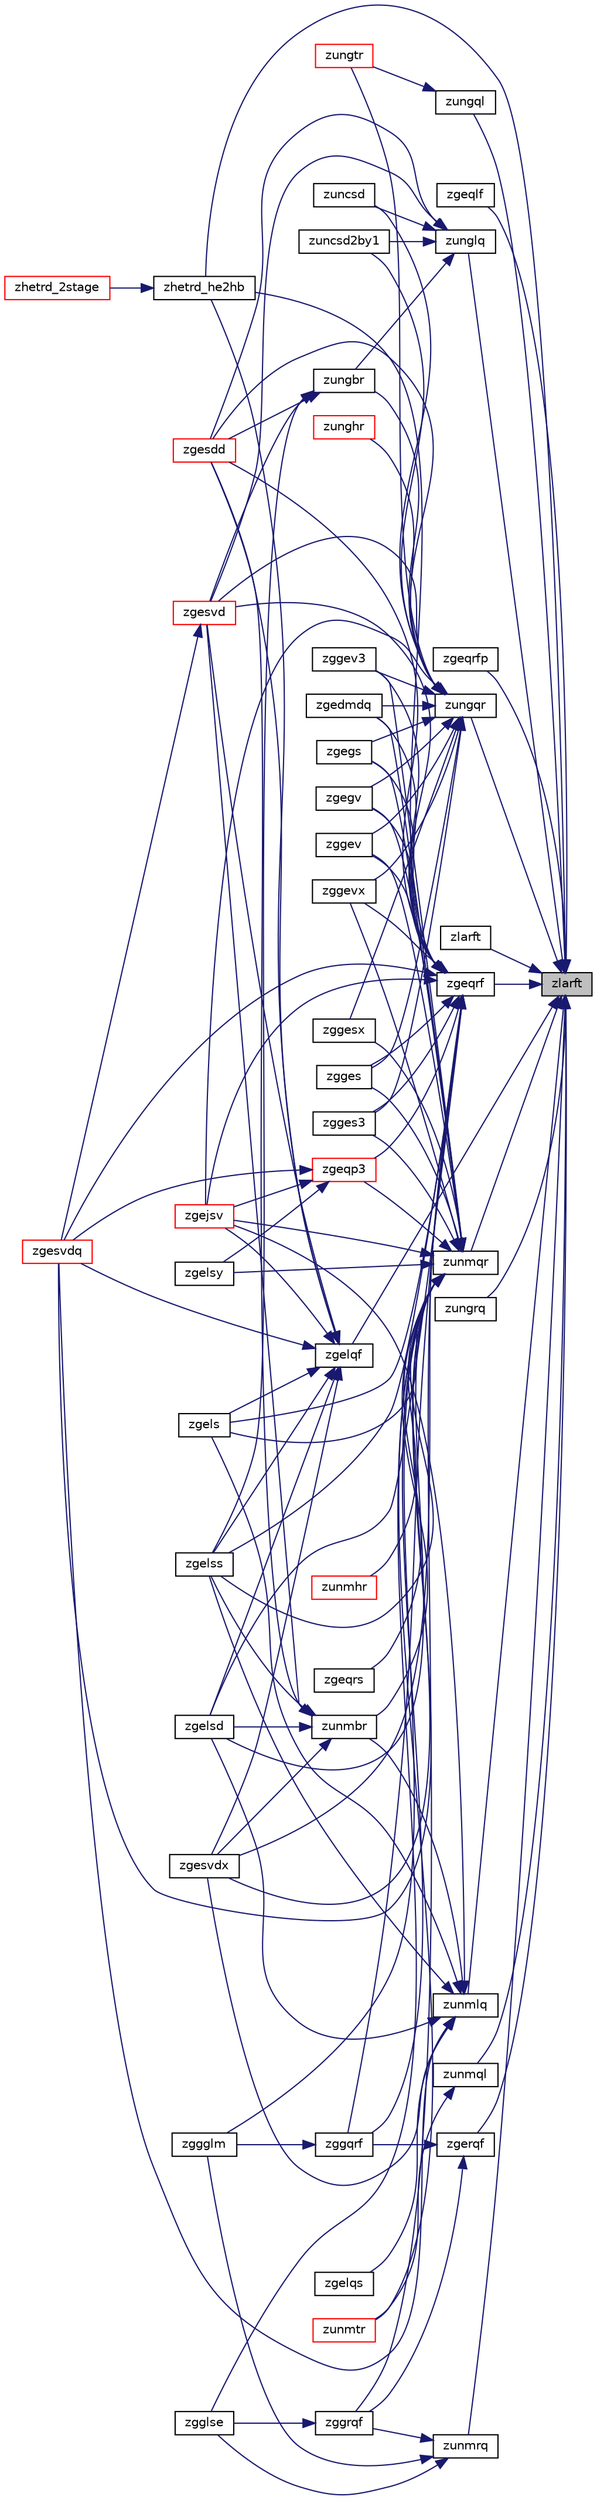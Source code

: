 digraph "zlarft"
{
 // LATEX_PDF_SIZE
  edge [fontname="Helvetica",fontsize="10",labelfontname="Helvetica",labelfontsize="10"];
  node [fontname="Helvetica",fontsize="10",shape=record];
  rankdir="RL";
  Node1 [label="zlarft",height=0.2,width=0.4,color="black", fillcolor="grey75", style="filled", fontcolor="black",tooltip="ZLARFT VARIANT: left-looking Level 2 BLAS version of the algorithm."];
  Node1 -> Node2 [dir="back",color="midnightblue",fontsize="10",style="solid",fontname="Helvetica"];
  Node2 [label="zgelqf",height=0.2,width=0.4,color="black", fillcolor="white", style="filled",URL="$zgelqf_8f.html#a1ebfa1dc59e0f38a3e2eafd01e205fdb",tooltip="ZGELQF"];
  Node2 -> Node3 [dir="back",color="midnightblue",fontsize="10",style="solid",fontname="Helvetica"];
  Node3 [label="zgejsv",height=0.2,width=0.4,color="red", fillcolor="white", style="filled",URL="$zgejsv_8f.html#a3f8a01747e82e013b3057d4c6c9bbbd4",tooltip="ZGEJSV"];
  Node2 -> Node6 [dir="back",color="midnightblue",fontsize="10",style="solid",fontname="Helvetica"];
  Node6 [label="zgels",height=0.2,width=0.4,color="black", fillcolor="white", style="filled",URL="$zgels_8f.html#a1d8089ba1e1538eb3d1ab0ebe97596c7",tooltip="ZGELS solves overdetermined or underdetermined systems for GE matrices"];
  Node2 -> Node7 [dir="back",color="midnightblue",fontsize="10",style="solid",fontname="Helvetica"];
  Node7 [label="zgelsd",height=0.2,width=0.4,color="black", fillcolor="white", style="filled",URL="$zgelsd_8f.html#ae06e94cada1d406119efa6251a4eb308",tooltip="ZGELSD computes the minimum-norm solution to a linear least squares problem for GE matrices"];
  Node2 -> Node8 [dir="back",color="midnightblue",fontsize="10",style="solid",fontname="Helvetica"];
  Node8 [label="zgelss",height=0.2,width=0.4,color="black", fillcolor="white", style="filled",URL="$zgelss_8f.html#a61e68db68886c3f80753fac87ca35a6e",tooltip="ZGELSS solves overdetermined or underdetermined systems for GE matrices"];
  Node2 -> Node9 [dir="back",color="midnightblue",fontsize="10",style="solid",fontname="Helvetica"];
  Node9 [label="zgesdd",height=0.2,width=0.4,color="red", fillcolor="white", style="filled",URL="$zgesdd_8f.html#accb06ed106ce18814ad7069dcb43aa27",tooltip="ZGESDD"];
  Node2 -> Node10 [dir="back",color="midnightblue",fontsize="10",style="solid",fontname="Helvetica"];
  Node10 [label="zgesvd",height=0.2,width=0.4,color="red", fillcolor="white", style="filled",URL="$zgesvd_8f.html#ad6f0c85f3cca2968e1ef901d2b6014ee",tooltip="ZGESVD computes the singular value decomposition (SVD) for GE matrices"];
  Node10 -> Node11 [dir="back",color="midnightblue",fontsize="10",style="solid",fontname="Helvetica"];
  Node11 [label="zgesvdq",height=0.2,width=0.4,color="red", fillcolor="white", style="filled",URL="$zgesvdq_8f.html#a964d223acba8bbc2118353c864fa2a39",tooltip="ZGESVDQ computes the singular value decomposition (SVD) with a QR-Preconditioned QR SVD Method for GE..."];
  Node2 -> Node11 [dir="back",color="midnightblue",fontsize="10",style="solid",fontname="Helvetica"];
  Node2 -> Node12 [dir="back",color="midnightblue",fontsize="10",style="solid",fontname="Helvetica"];
  Node12 [label="zgesvdx",height=0.2,width=0.4,color="black", fillcolor="white", style="filled",URL="$zgesvdx_8f.html#a6a739f1460b776c50cf0b5f6ac45a518",tooltip="ZGESVDX computes the singular value decomposition (SVD) for GE matrices"];
  Node2 -> Node13 [dir="back",color="midnightblue",fontsize="10",style="solid",fontname="Helvetica"];
  Node13 [label="zhetrd_he2hb",height=0.2,width=0.4,color="black", fillcolor="white", style="filled",URL="$zhetrd__he2hb_8f.html#a448013fd996470cb42753829b5f4562a",tooltip="ZHETRD_HE2HB"];
  Node13 -> Node14 [dir="back",color="midnightblue",fontsize="10",style="solid",fontname="Helvetica"];
  Node14 [label="zhetrd_2stage",height=0.2,width=0.4,color="red", fillcolor="white", style="filled",URL="$zhetrd__2stage_8f.html#a15264199d62f32abbd25a5b880b62209",tooltip="ZHETRD_2STAGE"];
  Node1 -> Node21 [dir="back",color="midnightblue",fontsize="10",style="solid",fontname="Helvetica"];
  Node21 [label="zgeqlf",height=0.2,width=0.4,color="black", fillcolor="white", style="filled",URL="$zgeqlf_8f.html#a2c9504804543ffed09279bde84754e62",tooltip="ZGEQLF"];
  Node1 -> Node22 [dir="back",color="midnightblue",fontsize="10",style="solid",fontname="Helvetica"];
  Node22 [label="zgeqrf",height=0.2,width=0.4,color="black", fillcolor="white", style="filled",URL="$VARIANTS_2qr_2LL_2zgeqrf_8f.html#a91323e2e5f9678324dde6fd72f1e6bd1",tooltip="ZGEQRF VARIANT: left-looking Level 3 BLAS of the algorithm."];
  Node22 -> Node5 [dir="back",color="midnightblue",fontsize="10",style="solid",fontname="Helvetica"];
  Node5 [label="zgedmdq",height=0.2,width=0.4,color="black", fillcolor="white", style="filled",URL="$zgedmdq_8f90.html#a2ed954e87a52cfdd0bf0d61a1ff43e16",tooltip="ZGEDMDQ computes the Dynamic Mode Decomposition (DMD) for a pair of data snapshot matrices."];
  Node22 -> Node23 [dir="back",color="midnightblue",fontsize="10",style="solid",fontname="Helvetica"];
  Node23 [label="zgegs",height=0.2,width=0.4,color="black", fillcolor="white", style="filled",URL="$zgegs_8f.html#ad43ce2e0f0453844b8ff88c5dfe30b13",tooltip="ZGEGS computes the eigenvalues, Schur form, and, optionally, the left and or/right Schur vectors of a..."];
  Node22 -> Node24 [dir="back",color="midnightblue",fontsize="10",style="solid",fontname="Helvetica"];
  Node24 [label="zgegv",height=0.2,width=0.4,color="black", fillcolor="white", style="filled",URL="$zgegv_8f.html#a16024be7f650b57a748b1947d64adbe5",tooltip="ZGEGV computes the eigenvalues and, optionally, the left and/or right eigenvectors of a complex matri..."];
  Node22 -> Node3 [dir="back",color="midnightblue",fontsize="10",style="solid",fontname="Helvetica"];
  Node22 -> Node6 [dir="back",color="midnightblue",fontsize="10",style="solid",fontname="Helvetica"];
  Node22 -> Node7 [dir="back",color="midnightblue",fontsize="10",style="solid",fontname="Helvetica"];
  Node22 -> Node8 [dir="back",color="midnightblue",fontsize="10",style="solid",fontname="Helvetica"];
  Node22 -> Node25 [dir="back",color="midnightblue",fontsize="10",style="solid",fontname="Helvetica"];
  Node25 [label="zgeqp3",height=0.2,width=0.4,color="red", fillcolor="white", style="filled",URL="$zgeqp3_8f.html#a2b95c0e9330d8b3f0d9468d99c28d36e",tooltip="ZGEQP3"];
  Node25 -> Node3 [dir="back",color="midnightblue",fontsize="10",style="solid",fontname="Helvetica"];
  Node25 -> Node26 [dir="back",color="midnightblue",fontsize="10",style="solid",fontname="Helvetica"];
  Node26 [label="zgelsy",height=0.2,width=0.4,color="black", fillcolor="white", style="filled",URL="$zgelsy_8f.html#ab538c5c13af357a23b3b7433a3971354",tooltip="ZGELSY solves overdetermined or underdetermined systems for GE matrices"];
  Node25 -> Node11 [dir="back",color="midnightblue",fontsize="10",style="solid",fontname="Helvetica"];
  Node22 -> Node9 [dir="back",color="midnightblue",fontsize="10",style="solid",fontname="Helvetica"];
  Node22 -> Node10 [dir="back",color="midnightblue",fontsize="10",style="solid",fontname="Helvetica"];
  Node22 -> Node11 [dir="back",color="midnightblue",fontsize="10",style="solid",fontname="Helvetica"];
  Node22 -> Node12 [dir="back",color="midnightblue",fontsize="10",style="solid",fontname="Helvetica"];
  Node22 -> Node29 [dir="back",color="midnightblue",fontsize="10",style="solid",fontname="Helvetica"];
  Node29 [label="zgges",height=0.2,width=0.4,color="black", fillcolor="white", style="filled",URL="$zgges_8f.html#a788ffb82ac609cc3e99de43c4cea3e7b",tooltip="ZGGES computes the eigenvalues, the Schur form, and, optionally, the matrix of Schur vectors for GE m..."];
  Node22 -> Node30 [dir="back",color="midnightblue",fontsize="10",style="solid",fontname="Helvetica"];
  Node30 [label="zgges3",height=0.2,width=0.4,color="black", fillcolor="white", style="filled",URL="$zgges3_8f.html#a20c384504d174350a16063cbc115281e",tooltip="ZGGES3 computes the eigenvalues, the Schur form, and, optionally, the matrix of Schur vectors for GE ..."];
  Node22 -> Node31 [dir="back",color="midnightblue",fontsize="10",style="solid",fontname="Helvetica"];
  Node31 [label="zggev",height=0.2,width=0.4,color="black", fillcolor="white", style="filled",URL="$zggev_8f.html#a79fcce20c617429ccf985e6f123a6171",tooltip="ZGGEV computes the eigenvalues and, optionally, the left and/or right eigenvectors for GE matrices"];
  Node22 -> Node32 [dir="back",color="midnightblue",fontsize="10",style="solid",fontname="Helvetica"];
  Node32 [label="zggev3",height=0.2,width=0.4,color="black", fillcolor="white", style="filled",URL="$zggev3_8f.html#a5c144215dc103ce90a76e324d36e0ec4",tooltip="ZGGEV3 computes the eigenvalues and, optionally, the left and/or right eigenvectors for GE matrices (..."];
  Node22 -> Node33 [dir="back",color="midnightblue",fontsize="10",style="solid",fontname="Helvetica"];
  Node33 [label="zggevx",height=0.2,width=0.4,color="black", fillcolor="white", style="filled",URL="$zggevx_8f.html#aad769423756706f1186027c9dd7615e4",tooltip="ZGGEVX computes the eigenvalues and, optionally, the left and/or right eigenvectors for GE matrices"];
  Node22 -> Node34 [dir="back",color="midnightblue",fontsize="10",style="solid",fontname="Helvetica"];
  Node34 [label="zggqrf",height=0.2,width=0.4,color="black", fillcolor="white", style="filled",URL="$zggqrf_8f.html#a79e99ded5bc12a54b8b581b84e2a093b",tooltip="ZGGQRF"];
  Node34 -> Node35 [dir="back",color="midnightblue",fontsize="10",style="solid",fontname="Helvetica"];
  Node35 [label="zggglm",height=0.2,width=0.4,color="black", fillcolor="white", style="filled",URL="$zggglm_8f.html#a7e9ce5ea3c8adfc5d28e92904c34984f",tooltip="ZGGGLM"];
  Node22 -> Node36 [dir="back",color="midnightblue",fontsize="10",style="solid",fontname="Helvetica"];
  Node36 [label="zggrqf",height=0.2,width=0.4,color="black", fillcolor="white", style="filled",URL="$zggrqf_8f.html#a90c2fd538e147c5748f0bf602511c159",tooltip="ZGGRQF"];
  Node36 -> Node37 [dir="back",color="midnightblue",fontsize="10",style="solid",fontname="Helvetica"];
  Node37 [label="zgglse",height=0.2,width=0.4,color="black", fillcolor="white", style="filled",URL="$zgglse_8f.html#a68024ddaa87dd52db7298afb9ba39492",tooltip="ZGGLSE solves overdetermined or underdetermined systems for OTHER matrices"];
  Node22 -> Node13 [dir="back",color="midnightblue",fontsize="10",style="solid",fontname="Helvetica"];
  Node1 -> Node38 [dir="back",color="midnightblue",fontsize="10",style="solid",fontname="Helvetica"];
  Node38 [label="zgeqrfp",height=0.2,width=0.4,color="black", fillcolor="white", style="filled",URL="$zgeqrfp_8f.html#adb2733d56f109ea5b0f016a683687d2a",tooltip="ZGEQRFP"];
  Node1 -> Node39 [dir="back",color="midnightblue",fontsize="10",style="solid",fontname="Helvetica"];
  Node39 [label="zgerqf",height=0.2,width=0.4,color="black", fillcolor="white", style="filled",URL="$zgerqf_8f.html#a4be039758e15ce6dfd29e36d63a01ad7",tooltip="ZGERQF"];
  Node39 -> Node34 [dir="back",color="midnightblue",fontsize="10",style="solid",fontname="Helvetica"];
  Node39 -> Node36 [dir="back",color="midnightblue",fontsize="10",style="solid",fontname="Helvetica"];
  Node1 -> Node13 [dir="back",color="midnightblue",fontsize="10",style="solid",fontname="Helvetica"];
  Node1 -> Node40 [dir="back",color="midnightblue",fontsize="10",style="solid",fontname="Helvetica"];
  Node40 [label="zlarft",height=0.2,width=0.4,color="black", fillcolor="white", style="filled",URL="$zlarft_8f.html#ab9d29942454b8c420a09204ebe2f4769",tooltip="ZLARFT forms the triangular factor T of a block reflector H = I - vtvH"];
  Node1 -> Node41 [dir="back",color="midnightblue",fontsize="10",style="solid",fontname="Helvetica"];
  Node41 [label="zunglq",height=0.2,width=0.4,color="black", fillcolor="white", style="filled",URL="$zunglq_8f.html#a3417e56cd4a56e0053d6e54427d8eac1",tooltip="ZUNGLQ"];
  Node41 -> Node9 [dir="back",color="midnightblue",fontsize="10",style="solid",fontname="Helvetica"];
  Node41 -> Node10 [dir="back",color="midnightblue",fontsize="10",style="solid",fontname="Helvetica"];
  Node41 -> Node42 [dir="back",color="midnightblue",fontsize="10",style="solid",fontname="Helvetica"];
  Node42 [label="zuncsd",height=0.2,width=0.4,color="black", fillcolor="white", style="filled",URL="$zuncsd_8f.html#a774109f03e11c18f564494b2fe96ac41",tooltip="ZUNCSD"];
  Node41 -> Node43 [dir="back",color="midnightblue",fontsize="10",style="solid",fontname="Helvetica"];
  Node43 [label="zuncsd2by1",height=0.2,width=0.4,color="black", fillcolor="white", style="filled",URL="$zuncsd2by1_8f.html#aebeed5aaf3ff49eaf0a3d1fd76701632",tooltip="ZUNCSD2BY1"];
  Node41 -> Node44 [dir="back",color="midnightblue",fontsize="10",style="solid",fontname="Helvetica"];
  Node44 [label="zungbr",height=0.2,width=0.4,color="black", fillcolor="white", style="filled",URL="$zungbr_8f.html#a5cb4b9d353cfd24bd8862e8f2a845edb",tooltip="ZUNGBR"];
  Node44 -> Node8 [dir="back",color="midnightblue",fontsize="10",style="solid",fontname="Helvetica"];
  Node44 -> Node9 [dir="back",color="midnightblue",fontsize="10",style="solid",fontname="Helvetica"];
  Node44 -> Node10 [dir="back",color="midnightblue",fontsize="10",style="solid",fontname="Helvetica"];
  Node1 -> Node45 [dir="back",color="midnightblue",fontsize="10",style="solid",fontname="Helvetica"];
  Node45 [label="zungql",height=0.2,width=0.4,color="black", fillcolor="white", style="filled",URL="$zungql_8f.html#adab434fecc73f46cd8323a5b9416ba77",tooltip="ZUNGQL"];
  Node45 -> Node46 [dir="back",color="midnightblue",fontsize="10",style="solid",fontname="Helvetica"];
  Node46 [label="zungtr",height=0.2,width=0.4,color="red", fillcolor="white", style="filled",URL="$zungtr_8f.html#a63b788e542eb944b96fb661c5b1ed246",tooltip="ZUNGTR"];
  Node1 -> Node51 [dir="back",color="midnightblue",fontsize="10",style="solid",fontname="Helvetica"];
  Node51 [label="zungqr",height=0.2,width=0.4,color="black", fillcolor="white", style="filled",URL="$zungqr_8f.html#a61aedc9e715163bda8e58f73fad0030f",tooltip="ZUNGQR"];
  Node51 -> Node5 [dir="back",color="midnightblue",fontsize="10",style="solid",fontname="Helvetica"];
  Node51 -> Node23 [dir="back",color="midnightblue",fontsize="10",style="solid",fontname="Helvetica"];
  Node51 -> Node24 [dir="back",color="midnightblue",fontsize="10",style="solid",fontname="Helvetica"];
  Node51 -> Node3 [dir="back",color="midnightblue",fontsize="10",style="solid",fontname="Helvetica"];
  Node51 -> Node9 [dir="back",color="midnightblue",fontsize="10",style="solid",fontname="Helvetica"];
  Node51 -> Node10 [dir="back",color="midnightblue",fontsize="10",style="solid",fontname="Helvetica"];
  Node51 -> Node29 [dir="back",color="midnightblue",fontsize="10",style="solid",fontname="Helvetica"];
  Node51 -> Node30 [dir="back",color="midnightblue",fontsize="10",style="solid",fontname="Helvetica"];
  Node51 -> Node52 [dir="back",color="midnightblue",fontsize="10",style="solid",fontname="Helvetica"];
  Node52 [label="zggesx",height=0.2,width=0.4,color="black", fillcolor="white", style="filled",URL="$zggesx_8f.html#a73f44f731074e8f98990b89711bd60fa",tooltip="ZGGESX computes the eigenvalues, the Schur form, and, optionally, the matrix of Schur vectors for GE ..."];
  Node51 -> Node31 [dir="back",color="midnightblue",fontsize="10",style="solid",fontname="Helvetica"];
  Node51 -> Node32 [dir="back",color="midnightblue",fontsize="10",style="solid",fontname="Helvetica"];
  Node51 -> Node33 [dir="back",color="midnightblue",fontsize="10",style="solid",fontname="Helvetica"];
  Node51 -> Node42 [dir="back",color="midnightblue",fontsize="10",style="solid",fontname="Helvetica"];
  Node51 -> Node43 [dir="back",color="midnightblue",fontsize="10",style="solid",fontname="Helvetica"];
  Node51 -> Node44 [dir="back",color="midnightblue",fontsize="10",style="solid",fontname="Helvetica"];
  Node51 -> Node53 [dir="back",color="midnightblue",fontsize="10",style="solid",fontname="Helvetica"];
  Node53 [label="zunghr",height=0.2,width=0.4,color="red", fillcolor="white", style="filled",URL="$zunghr_8f.html#aedbc81a35aa57441dfc4c452ddb204eb",tooltip="ZUNGHR"];
  Node51 -> Node46 [dir="back",color="midnightblue",fontsize="10",style="solid",fontname="Helvetica"];
  Node1 -> Node58 [dir="back",color="midnightblue",fontsize="10",style="solid",fontname="Helvetica"];
  Node58 [label="zungrq",height=0.2,width=0.4,color="black", fillcolor="white", style="filled",URL="$zungrq_8f.html#a6f2743c682137feb8bc78e4a5c1e244d",tooltip="ZUNGRQ"];
  Node1 -> Node59 [dir="back",color="midnightblue",fontsize="10",style="solid",fontname="Helvetica"];
  Node59 [label="zunmlq",height=0.2,width=0.4,color="black", fillcolor="white", style="filled",URL="$zunmlq_8f.html#a0398fdd6d96060e2dcc5951c7c1ca218",tooltip="ZUNMLQ"];
  Node59 -> Node3 [dir="back",color="midnightblue",fontsize="10",style="solid",fontname="Helvetica"];
  Node59 -> Node60 [dir="back",color="midnightblue",fontsize="10",style="solid",fontname="Helvetica"];
  Node60 [label="zgelqs",height=0.2,width=0.4,color="black", fillcolor="white", style="filled",URL="$zgelqs_8f.html#a292b6c44a1408df4fe85df1923008cf6",tooltip="ZGELQS"];
  Node59 -> Node6 [dir="back",color="midnightblue",fontsize="10",style="solid",fontname="Helvetica"];
  Node59 -> Node7 [dir="back",color="midnightblue",fontsize="10",style="solid",fontname="Helvetica"];
  Node59 -> Node8 [dir="back",color="midnightblue",fontsize="10",style="solid",fontname="Helvetica"];
  Node59 -> Node11 [dir="back",color="midnightblue",fontsize="10",style="solid",fontname="Helvetica"];
  Node59 -> Node12 [dir="back",color="midnightblue",fontsize="10",style="solid",fontname="Helvetica"];
  Node59 -> Node61 [dir="back",color="midnightblue",fontsize="10",style="solid",fontname="Helvetica"];
  Node61 [label="zunmbr",height=0.2,width=0.4,color="black", fillcolor="white", style="filled",URL="$zunmbr_8f.html#af222f80e8228a6ef483a38e60fd82fe0",tooltip="ZUNMBR"];
  Node61 -> Node7 [dir="back",color="midnightblue",fontsize="10",style="solid",fontname="Helvetica"];
  Node61 -> Node8 [dir="back",color="midnightblue",fontsize="10",style="solid",fontname="Helvetica"];
  Node61 -> Node9 [dir="back",color="midnightblue",fontsize="10",style="solid",fontname="Helvetica"];
  Node61 -> Node10 [dir="back",color="midnightblue",fontsize="10",style="solid",fontname="Helvetica"];
  Node61 -> Node12 [dir="back",color="midnightblue",fontsize="10",style="solid",fontname="Helvetica"];
  Node1 -> Node62 [dir="back",color="midnightblue",fontsize="10",style="solid",fontname="Helvetica"];
  Node62 [label="zunmql",height=0.2,width=0.4,color="black", fillcolor="white", style="filled",URL="$zunmql_8f.html#a51850b02a7d82923d1326d390129aea1",tooltip="ZUNMQL"];
  Node62 -> Node63 [dir="back",color="midnightblue",fontsize="10",style="solid",fontname="Helvetica"];
  Node63 [label="zunmtr",height=0.2,width=0.4,color="red", fillcolor="white", style="filled",URL="$zunmtr_8f.html#a3b6e9998d4e77b0c581ceaa6cdb11e5e",tooltip="ZUNMTR"];
  Node1 -> Node67 [dir="back",color="midnightblue",fontsize="10",style="solid",fontname="Helvetica"];
  Node67 [label="zunmqr",height=0.2,width=0.4,color="black", fillcolor="white", style="filled",URL="$zunmqr_8f.html#ae3b7ba40f49b67ffd7e0ce99343e4269",tooltip="ZUNMQR"];
  Node67 -> Node5 [dir="back",color="midnightblue",fontsize="10",style="solid",fontname="Helvetica"];
  Node67 -> Node23 [dir="back",color="midnightblue",fontsize="10",style="solid",fontname="Helvetica"];
  Node67 -> Node24 [dir="back",color="midnightblue",fontsize="10",style="solid",fontname="Helvetica"];
  Node67 -> Node3 [dir="back",color="midnightblue",fontsize="10",style="solid",fontname="Helvetica"];
  Node67 -> Node6 [dir="back",color="midnightblue",fontsize="10",style="solid",fontname="Helvetica"];
  Node67 -> Node7 [dir="back",color="midnightblue",fontsize="10",style="solid",fontname="Helvetica"];
  Node67 -> Node8 [dir="back",color="midnightblue",fontsize="10",style="solid",fontname="Helvetica"];
  Node67 -> Node26 [dir="back",color="midnightblue",fontsize="10",style="solid",fontname="Helvetica"];
  Node67 -> Node25 [dir="back",color="midnightblue",fontsize="10",style="solid",fontname="Helvetica"];
  Node67 -> Node68 [dir="back",color="midnightblue",fontsize="10",style="solid",fontname="Helvetica"];
  Node68 [label="zgeqrs",height=0.2,width=0.4,color="black", fillcolor="white", style="filled",URL="$zgeqrs_8f.html#ae16c0de73b5f5d10451d0823e0f40fc6",tooltip="ZGEQRS"];
  Node67 -> Node11 [dir="back",color="midnightblue",fontsize="10",style="solid",fontname="Helvetica"];
  Node67 -> Node12 [dir="back",color="midnightblue",fontsize="10",style="solid",fontname="Helvetica"];
  Node67 -> Node29 [dir="back",color="midnightblue",fontsize="10",style="solid",fontname="Helvetica"];
  Node67 -> Node30 [dir="back",color="midnightblue",fontsize="10",style="solid",fontname="Helvetica"];
  Node67 -> Node52 [dir="back",color="midnightblue",fontsize="10",style="solid",fontname="Helvetica"];
  Node67 -> Node31 [dir="back",color="midnightblue",fontsize="10",style="solid",fontname="Helvetica"];
  Node67 -> Node32 [dir="back",color="midnightblue",fontsize="10",style="solid",fontname="Helvetica"];
  Node67 -> Node33 [dir="back",color="midnightblue",fontsize="10",style="solid",fontname="Helvetica"];
  Node67 -> Node35 [dir="back",color="midnightblue",fontsize="10",style="solid",fontname="Helvetica"];
  Node67 -> Node37 [dir="back",color="midnightblue",fontsize="10",style="solid",fontname="Helvetica"];
  Node67 -> Node34 [dir="back",color="midnightblue",fontsize="10",style="solid",fontname="Helvetica"];
  Node67 -> Node61 [dir="back",color="midnightblue",fontsize="10",style="solid",fontname="Helvetica"];
  Node67 -> Node69 [dir="back",color="midnightblue",fontsize="10",style="solid",fontname="Helvetica"];
  Node69 [label="zunmhr",height=0.2,width=0.4,color="red", fillcolor="white", style="filled",URL="$zunmhr_8f.html#a5afbf51ef75165fe50d4ef38271c788b",tooltip="ZUNMHR"];
  Node67 -> Node63 [dir="back",color="midnightblue",fontsize="10",style="solid",fontname="Helvetica"];
  Node1 -> Node75 [dir="back",color="midnightblue",fontsize="10",style="solid",fontname="Helvetica"];
  Node75 [label="zunmrq",height=0.2,width=0.4,color="black", fillcolor="white", style="filled",URL="$zunmrq_8f.html#ae1b183e09f1793b693bb004f8e5e4ba5",tooltip="ZUNMRQ"];
  Node75 -> Node35 [dir="back",color="midnightblue",fontsize="10",style="solid",fontname="Helvetica"];
  Node75 -> Node37 [dir="back",color="midnightblue",fontsize="10",style="solid",fontname="Helvetica"];
  Node75 -> Node36 [dir="back",color="midnightblue",fontsize="10",style="solid",fontname="Helvetica"];
}
